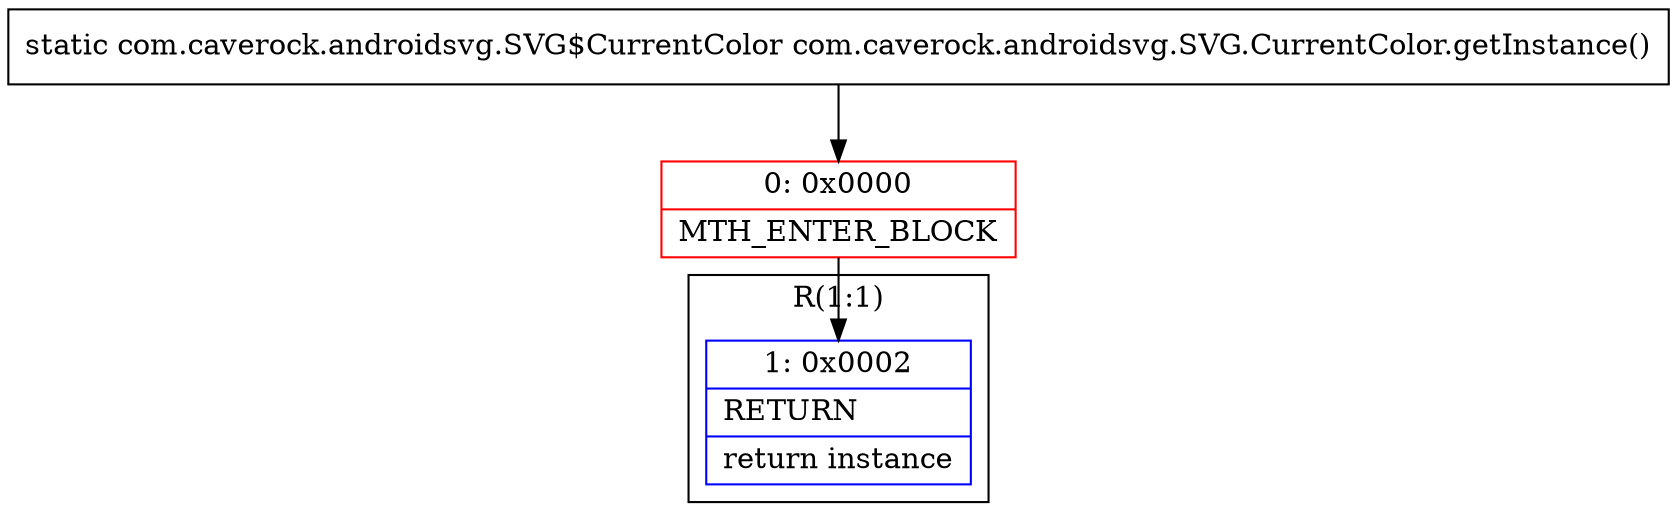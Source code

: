 digraph "CFG forcom.caverock.androidsvg.SVG.CurrentColor.getInstance()Lcom\/caverock\/androidsvg\/SVG$CurrentColor;" {
subgraph cluster_Region_971622907 {
label = "R(1:1)";
node [shape=record,color=blue];
Node_1 [shape=record,label="{1\:\ 0x0002|RETURN\l|return instance\l}"];
}
Node_0 [shape=record,color=red,label="{0\:\ 0x0000|MTH_ENTER_BLOCK\l}"];
MethodNode[shape=record,label="{static com.caverock.androidsvg.SVG$CurrentColor com.caverock.androidsvg.SVG.CurrentColor.getInstance() }"];
MethodNode -> Node_0;
Node_0 -> Node_1;
}

